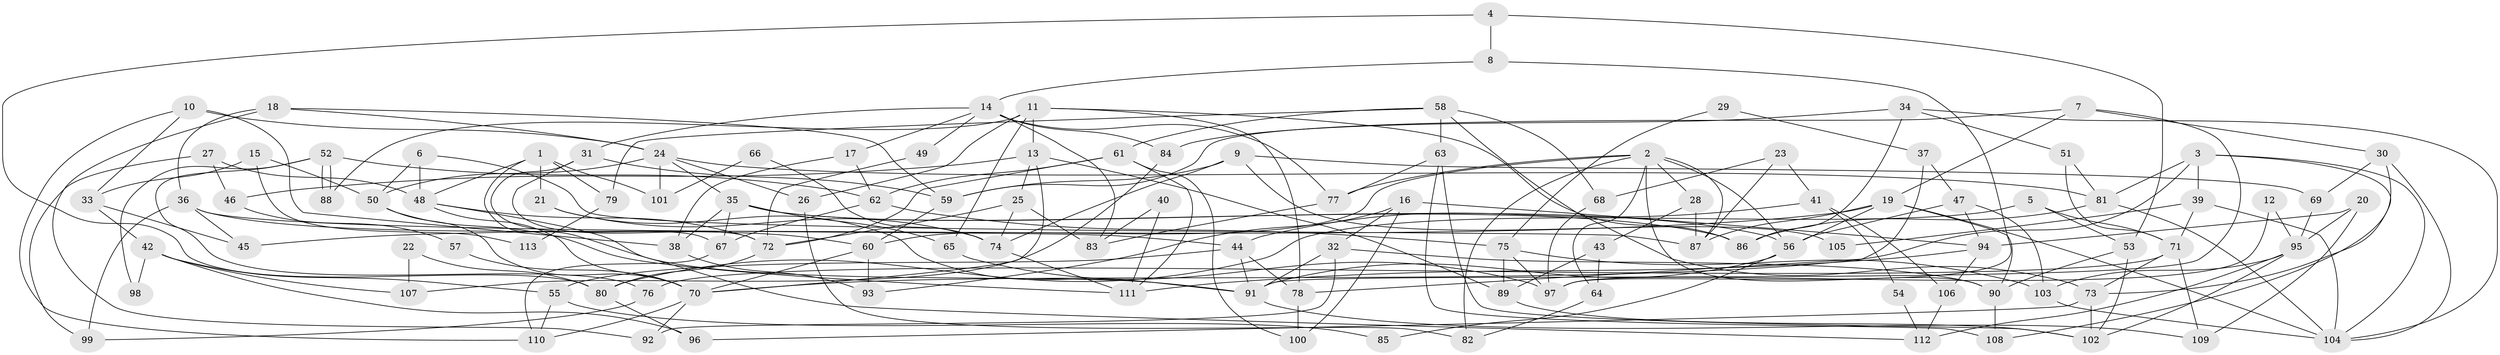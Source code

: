 // Generated by graph-tools (version 1.1) at 2025/11/02/27/25 16:11:20]
// undirected, 113 vertices, 226 edges
graph export_dot {
graph [start="1"]
  node [color=gray90,style=filled];
  1;
  2;
  3;
  4;
  5;
  6;
  7;
  8;
  9;
  10;
  11;
  12;
  13;
  14;
  15;
  16;
  17;
  18;
  19;
  20;
  21;
  22;
  23;
  24;
  25;
  26;
  27;
  28;
  29;
  30;
  31;
  32;
  33;
  34;
  35;
  36;
  37;
  38;
  39;
  40;
  41;
  42;
  43;
  44;
  45;
  46;
  47;
  48;
  49;
  50;
  51;
  52;
  53;
  54;
  55;
  56;
  57;
  58;
  59;
  60;
  61;
  62;
  63;
  64;
  65;
  66;
  67;
  68;
  69;
  70;
  71;
  72;
  73;
  74;
  75;
  76;
  77;
  78;
  79;
  80;
  81;
  82;
  83;
  84;
  85;
  86;
  87;
  88;
  89;
  90;
  91;
  92;
  93;
  94;
  95;
  96;
  97;
  98;
  99;
  100;
  101;
  102;
  103;
  104;
  105;
  106;
  107;
  108;
  109;
  110;
  111;
  112;
  113;
  1 -- 21;
  1 -- 112;
  1 -- 48;
  1 -- 79;
  1 -- 101;
  2 -- 87;
  2 -- 56;
  2 -- 28;
  2 -- 60;
  2 -- 64;
  2 -- 77;
  2 -- 82;
  2 -- 90;
  3 -- 70;
  3 -- 104;
  3 -- 39;
  3 -- 81;
  3 -- 108;
  4 -- 53;
  4 -- 80;
  4 -- 8;
  5 -- 53;
  5 -- 71;
  5 -- 80;
  6 -- 87;
  6 -- 48;
  6 -- 50;
  7 -- 91;
  7 -- 19;
  7 -- 30;
  7 -- 59;
  8 -- 14;
  8 -- 97;
  9 -- 69;
  9 -- 59;
  9 -- 74;
  9 -- 105;
  10 -- 38;
  10 -- 110;
  10 -- 24;
  10 -- 33;
  11 -- 13;
  11 -- 86;
  11 -- 26;
  11 -- 65;
  11 -- 78;
  11 -- 88;
  12 -- 97;
  12 -- 95;
  13 -- 89;
  13 -- 70;
  13 -- 25;
  13 -- 46;
  14 -- 77;
  14 -- 31;
  14 -- 17;
  14 -- 49;
  14 -- 83;
  14 -- 84;
  15 -- 50;
  15 -- 33;
  15 -- 113;
  16 -- 94;
  16 -- 32;
  16 -- 93;
  16 -- 100;
  17 -- 62;
  17 -- 38;
  18 -- 59;
  18 -- 92;
  18 -- 24;
  18 -- 36;
  19 -- 104;
  19 -- 56;
  19 -- 45;
  19 -- 87;
  19 -- 90;
  20 -- 95;
  20 -- 109;
  20 -- 94;
  21 -- 91;
  21 -- 74;
  22 -- 80;
  22 -- 107;
  23 -- 87;
  23 -- 68;
  23 -- 41;
  24 -- 26;
  24 -- 35;
  24 -- 50;
  24 -- 81;
  24 -- 101;
  25 -- 74;
  25 -- 72;
  25 -- 83;
  26 -- 82;
  27 -- 99;
  27 -- 48;
  27 -- 46;
  28 -- 43;
  28 -- 87;
  29 -- 75;
  29 -- 37;
  30 -- 73;
  30 -- 69;
  30 -- 104;
  31 -- 59;
  31 -- 72;
  31 -- 67;
  32 -- 90;
  32 -- 91;
  32 -- 92;
  33 -- 45;
  33 -- 42;
  34 -- 86;
  34 -- 104;
  34 -- 51;
  34 -- 84;
  35 -- 38;
  35 -- 56;
  35 -- 65;
  35 -- 67;
  35 -- 86;
  36 -- 44;
  36 -- 45;
  36 -- 60;
  36 -- 99;
  37 -- 78;
  37 -- 47;
  38 -- 93;
  39 -- 104;
  39 -- 71;
  39 -- 105;
  40 -- 83;
  40 -- 111;
  41 -- 44;
  41 -- 54;
  41 -- 106;
  42 -- 55;
  42 -- 96;
  42 -- 98;
  42 -- 107;
  43 -- 64;
  43 -- 89;
  44 -- 78;
  44 -- 91;
  44 -- 55;
  46 -- 57;
  47 -- 103;
  47 -- 94;
  47 -- 56;
  48 -- 70;
  48 -- 72;
  48 -- 91;
  49 -- 72;
  50 -- 70;
  50 -- 111;
  51 -- 81;
  51 -- 71;
  52 -- 88;
  52 -- 88;
  52 -- 62;
  52 -- 76;
  52 -- 98;
  53 -- 102;
  53 -- 90;
  54 -- 112;
  55 -- 110;
  55 -- 85;
  56 -- 85;
  56 -- 91;
  57 -- 70;
  58 -- 63;
  58 -- 73;
  58 -- 61;
  58 -- 68;
  58 -- 79;
  59 -- 60;
  60 -- 70;
  60 -- 93;
  61 -- 72;
  61 -- 62;
  61 -- 100;
  61 -- 111;
  62 -- 67;
  62 -- 75;
  63 -- 108;
  63 -- 77;
  63 -- 102;
  64 -- 82;
  65 -- 97;
  66 -- 101;
  66 -- 74;
  67 -- 110;
  68 -- 97;
  69 -- 95;
  70 -- 92;
  70 -- 110;
  71 -- 73;
  71 -- 76;
  71 -- 109;
  72 -- 80;
  73 -- 96;
  73 -- 102;
  74 -- 111;
  75 -- 97;
  75 -- 89;
  75 -- 103;
  76 -- 99;
  77 -- 83;
  78 -- 100;
  79 -- 113;
  80 -- 96;
  81 -- 86;
  81 -- 104;
  84 -- 107;
  89 -- 102;
  90 -- 108;
  91 -- 109;
  94 -- 111;
  94 -- 106;
  95 -- 103;
  95 -- 102;
  95 -- 112;
  103 -- 104;
  106 -- 112;
}
